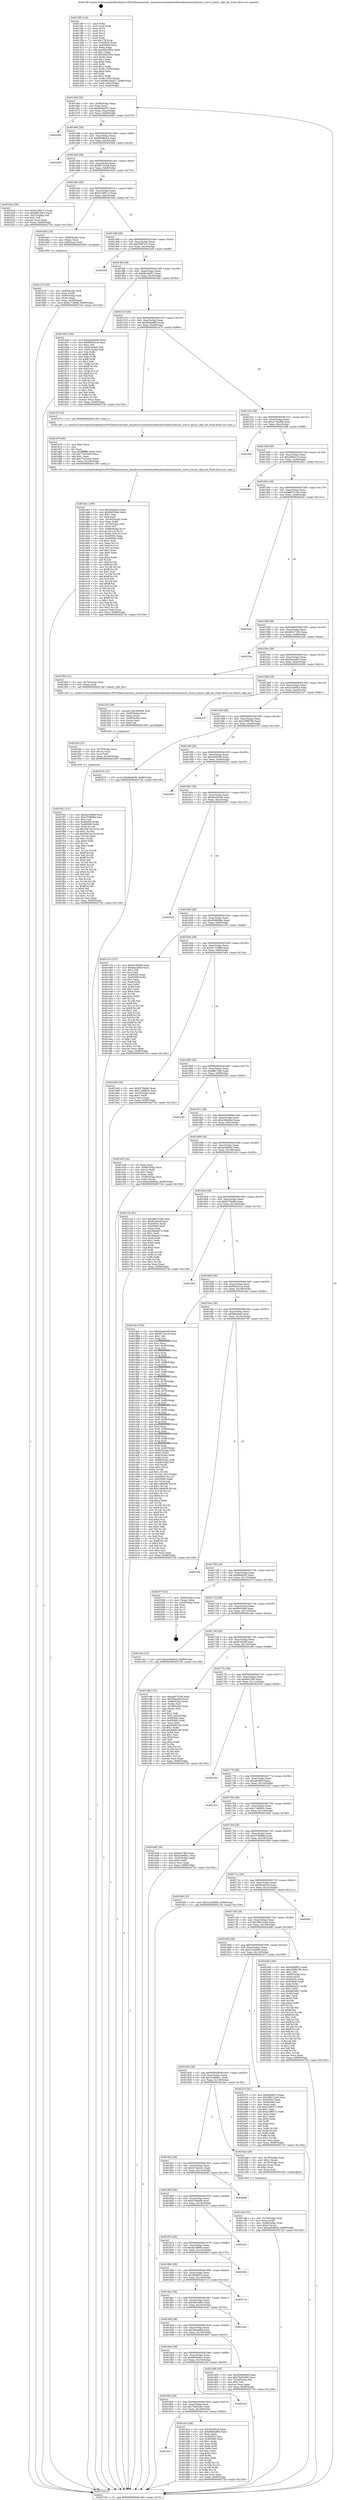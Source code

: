 digraph "0x4013f0" {
  label = "0x4013f0 (/mnt/c/Users/mathe/Desktop/tcc/POCII/binaries/extr_linuxdriversnetethernetbroadcombnx2xbnx2x_sriov.h_bnx2x_vfpf_init_Final-ollvm.out::main(0))"
  labelloc = "t"
  node[shape=record]

  Entry [label="",width=0.3,height=0.3,shape=circle,fillcolor=black,style=filled]
  "0x401464" [label="{
     0x401464 [32]\l
     | [instrs]\l
     &nbsp;&nbsp;0x401464 \<+6\>: mov -0x98(%rbp),%eax\l
     &nbsp;&nbsp;0x40146a \<+2\>: mov %eax,%ecx\l
     &nbsp;&nbsp;0x40146c \<+6\>: sub $0x804be307,%ecx\l
     &nbsp;&nbsp;0x401472 \<+6\>: mov %eax,-0xac(%rbp)\l
     &nbsp;&nbsp;0x401478 \<+6\>: mov %ecx,-0xb0(%rbp)\l
     &nbsp;&nbsp;0x40147e \<+6\>: je 0000000000402466 \<main+0x1076\>\l
  }"]
  "0x402466" [label="{
     0x402466\l
  }", style=dashed]
  "0x401484" [label="{
     0x401484 [28]\l
     | [instrs]\l
     &nbsp;&nbsp;0x401484 \<+5\>: jmp 0000000000401489 \<main+0x99\>\l
     &nbsp;&nbsp;0x401489 \<+6\>: mov -0xac(%rbp),%eax\l
     &nbsp;&nbsp;0x40148f \<+5\>: sub $0x88086cb4,%eax\l
     &nbsp;&nbsp;0x401494 \<+6\>: mov %eax,-0xb4(%rbp)\l
     &nbsp;&nbsp;0x40149a \<+6\>: je 00000000004020b8 \<main+0xcc8\>\l
  }"]
  Exit [label="",width=0.3,height=0.3,shape=circle,fillcolor=black,style=filled,peripheries=2]
  "0x4020b8" [label="{
     0x4020b8\l
  }", style=dashed]
  "0x4014a0" [label="{
     0x4014a0 [28]\l
     | [instrs]\l
     &nbsp;&nbsp;0x4014a0 \<+5\>: jmp 00000000004014a5 \<main+0xb5\>\l
     &nbsp;&nbsp;0x4014a5 \<+6\>: mov -0xac(%rbp),%eax\l
     &nbsp;&nbsp;0x4014ab \<+5\>: sub $0x8f71b3cd,%eax\l
     &nbsp;&nbsp;0x4014b0 \<+6\>: mov %eax,-0xb8(%rbp)\l
     &nbsp;&nbsp;0x4014b6 \<+6\>: je 0000000000401b24 \<main+0x734\>\l
  }"]
  "0x401f42" [label="{
     0x401f42 [151]\l
     | [instrs]\l
     &nbsp;&nbsp;0x401f42 \<+5\>: mov $0x4a1896fd,%eax\l
     &nbsp;&nbsp;0x401f47 \<+5\>: mov $0x1f79686d,%esi\l
     &nbsp;&nbsp;0x401f4c \<+2\>: mov $0x1,%dl\l
     &nbsp;&nbsp;0x401f4e \<+8\>: mov 0x40505c,%r8d\l
     &nbsp;&nbsp;0x401f56 \<+8\>: mov 0x405060,%r9d\l
     &nbsp;&nbsp;0x401f5e \<+3\>: mov %r8d,%r10d\l
     &nbsp;&nbsp;0x401f61 \<+7\>: sub $0x55b7ae79,%r10d\l
     &nbsp;&nbsp;0x401f68 \<+4\>: sub $0x1,%r10d\l
     &nbsp;&nbsp;0x401f6c \<+7\>: add $0x55b7ae79,%r10d\l
     &nbsp;&nbsp;0x401f73 \<+4\>: imul %r10d,%r8d\l
     &nbsp;&nbsp;0x401f77 \<+4\>: and $0x1,%r8d\l
     &nbsp;&nbsp;0x401f7b \<+4\>: cmp $0x0,%r8d\l
     &nbsp;&nbsp;0x401f7f \<+4\>: sete %r11b\l
     &nbsp;&nbsp;0x401f83 \<+4\>: cmp $0xa,%r9d\l
     &nbsp;&nbsp;0x401f87 \<+3\>: setl %bl\l
     &nbsp;&nbsp;0x401f8a \<+3\>: mov %r11b,%r14b\l
     &nbsp;&nbsp;0x401f8d \<+4\>: xor $0xff,%r14b\l
     &nbsp;&nbsp;0x401f91 \<+3\>: mov %bl,%r15b\l
     &nbsp;&nbsp;0x401f94 \<+4\>: xor $0xff,%r15b\l
     &nbsp;&nbsp;0x401f98 \<+3\>: xor $0x0,%dl\l
     &nbsp;&nbsp;0x401f9b \<+3\>: mov %r14b,%r12b\l
     &nbsp;&nbsp;0x401f9e \<+4\>: and $0x0,%r12b\l
     &nbsp;&nbsp;0x401fa2 \<+3\>: and %dl,%r11b\l
     &nbsp;&nbsp;0x401fa5 \<+3\>: mov %r15b,%r13b\l
     &nbsp;&nbsp;0x401fa8 \<+4\>: and $0x0,%r13b\l
     &nbsp;&nbsp;0x401fac \<+2\>: and %dl,%bl\l
     &nbsp;&nbsp;0x401fae \<+3\>: or %r11b,%r12b\l
     &nbsp;&nbsp;0x401fb1 \<+3\>: or %bl,%r13b\l
     &nbsp;&nbsp;0x401fb4 \<+3\>: xor %r13b,%r12b\l
     &nbsp;&nbsp;0x401fb7 \<+3\>: or %r15b,%r14b\l
     &nbsp;&nbsp;0x401fba \<+4\>: xor $0xff,%r14b\l
     &nbsp;&nbsp;0x401fbe \<+3\>: or $0x0,%dl\l
     &nbsp;&nbsp;0x401fc1 \<+3\>: and %dl,%r14b\l
     &nbsp;&nbsp;0x401fc4 \<+3\>: or %r14b,%r12b\l
     &nbsp;&nbsp;0x401fc7 \<+4\>: test $0x1,%r12b\l
     &nbsp;&nbsp;0x401fcb \<+3\>: cmovne %esi,%eax\l
     &nbsp;&nbsp;0x401fce \<+6\>: mov %eax,-0x98(%rbp)\l
     &nbsp;&nbsp;0x401fd4 \<+5\>: jmp 000000000040272b \<main+0x133b\>\l
  }"]
  "0x401b24" [label="{
     0x401b24 [30]\l
     | [instrs]\l
     &nbsp;&nbsp;0x401b24 \<+5\>: mov $0x91289113,%eax\l
     &nbsp;&nbsp;0x401b29 \<+5\>: mov $0x4f814903,%ecx\l
     &nbsp;&nbsp;0x401b2e \<+3\>: mov -0x31(%rbp),%dl\l
     &nbsp;&nbsp;0x401b31 \<+3\>: test $0x1,%dl\l
     &nbsp;&nbsp;0x401b34 \<+3\>: cmovne %ecx,%eax\l
     &nbsp;&nbsp;0x401b37 \<+6\>: mov %eax,-0x98(%rbp)\l
     &nbsp;&nbsp;0x401b3d \<+5\>: jmp 000000000040272b \<main+0x133b\>\l
  }"]
  "0x4014bc" [label="{
     0x4014bc [28]\l
     | [instrs]\l
     &nbsp;&nbsp;0x4014bc \<+5\>: jmp 00000000004014c1 \<main+0xd1\>\l
     &nbsp;&nbsp;0x4014c1 \<+6\>: mov -0xac(%rbp),%eax\l
     &nbsp;&nbsp;0x4014c7 \<+5\>: sub $0x91289113,%eax\l
     &nbsp;&nbsp;0x4014cc \<+6\>: mov %eax,-0xbc(%rbp)\l
     &nbsp;&nbsp;0x4014d2 \<+6\>: je 0000000000401b63 \<main+0x773\>\l
  }"]
  "0x401f2d" [label="{
     0x401f2d [21]\l
     | [instrs]\l
     &nbsp;&nbsp;0x401f2d \<+4\>: mov -0x70(%rbp),%rcx\l
     &nbsp;&nbsp;0x401f31 \<+3\>: mov (%rcx),%rcx\l
     &nbsp;&nbsp;0x401f34 \<+3\>: mov %rcx,%rdi\l
     &nbsp;&nbsp;0x401f37 \<+6\>: mov %eax,-0x164(%rbp)\l
     &nbsp;&nbsp;0x401f3d \<+5\>: call 0000000000401030 \<free@plt\>\l
     | [calls]\l
     &nbsp;&nbsp;0x401030 \{1\} (unknown)\l
  }"]
  "0x401b63" [label="{
     0x401b63 [19]\l
     | [instrs]\l
     &nbsp;&nbsp;0x401b63 \<+7\>: mov -0x88(%rbp),%rax\l
     &nbsp;&nbsp;0x401b6a \<+3\>: mov (%rax),%rax\l
     &nbsp;&nbsp;0x401b6d \<+4\>: mov 0x8(%rax),%rdi\l
     &nbsp;&nbsp;0x401b71 \<+5\>: call 0000000000401060 \<atoi@plt\>\l
     | [calls]\l
     &nbsp;&nbsp;0x401060 \{1\} (unknown)\l
  }"]
  "0x4014d8" [label="{
     0x4014d8 [28]\l
     | [instrs]\l
     &nbsp;&nbsp;0x4014d8 \<+5\>: jmp 00000000004014dd \<main+0xed\>\l
     &nbsp;&nbsp;0x4014dd \<+6\>: mov -0xac(%rbp),%eax\l
     &nbsp;&nbsp;0x4014e3 \<+5\>: sub $0x93fd7e7c,%eax\l
     &nbsp;&nbsp;0x4014e8 \<+6\>: mov %eax,-0xc0(%rbp)\l
     &nbsp;&nbsp;0x4014ee \<+6\>: je 00000000004022e9 \<main+0xef9\>\l
  }"]
  "0x401f10" [label="{
     0x401f10 [29]\l
     | [instrs]\l
     &nbsp;&nbsp;0x401f10 \<+10\>: movabs $0x4030d6,%rdi\l
     &nbsp;&nbsp;0x401f1a \<+4\>: mov -0x60(%rbp),%rcx\l
     &nbsp;&nbsp;0x401f1e \<+2\>: mov %eax,(%rcx)\l
     &nbsp;&nbsp;0x401f20 \<+4\>: mov -0x60(%rbp),%rcx\l
     &nbsp;&nbsp;0x401f24 \<+2\>: mov (%rcx),%esi\l
     &nbsp;&nbsp;0x401f26 \<+2\>: mov $0x0,%al\l
     &nbsp;&nbsp;0x401f28 \<+5\>: call 0000000000401040 \<printf@plt\>\l
     | [calls]\l
     &nbsp;&nbsp;0x401040 \{1\} (unknown)\l
  }"]
  "0x4022e9" [label="{
     0x4022e9\l
  }", style=dashed]
  "0x4014f4" [label="{
     0x4014f4 [28]\l
     | [instrs]\l
     &nbsp;&nbsp;0x4014f4 \<+5\>: jmp 00000000004014f9 \<main+0x109\>\l
     &nbsp;&nbsp;0x4014f9 \<+6\>: mov -0xac(%rbp),%eax\l
     &nbsp;&nbsp;0x4014ff \<+5\>: sub $0x9bcd4d51,%eax\l
     &nbsp;&nbsp;0x401504 \<+6\>: mov %eax,-0xc4(%rbp)\l
     &nbsp;&nbsp;0x40150a \<+6\>: je 0000000000401942 \<main+0x552\>\l
  }"]
  "0x401da1" [label="{
     0x401da1 [169]\l
     | [instrs]\l
     &nbsp;&nbsp;0x401da1 \<+5\>: mov $0x2bcbf2cd,%ecx\l
     &nbsp;&nbsp;0x401da6 \<+5\>: mov $0x6b554ba,%edx\l
     &nbsp;&nbsp;0x401dab \<+3\>: mov $0x1,%sil\l
     &nbsp;&nbsp;0x401dae \<+2\>: xor %edi,%edi\l
     &nbsp;&nbsp;0x401db0 \<+7\>: mov -0x160(%rbp),%r8d\l
     &nbsp;&nbsp;0x401db7 \<+4\>: imul %eax,%r8d\l
     &nbsp;&nbsp;0x401dbb \<+4\>: mov -0x70(%rbp),%r9\l
     &nbsp;&nbsp;0x401dbf \<+3\>: mov (%r9),%r9\l
     &nbsp;&nbsp;0x401dc2 \<+4\>: mov -0x68(%rbp),%r10\l
     &nbsp;&nbsp;0x401dc6 \<+3\>: movslq (%r10),%r10\l
     &nbsp;&nbsp;0x401dc9 \<+4\>: mov %r8d,(%r9,%r10,4)\l
     &nbsp;&nbsp;0x401dcd \<+7\>: mov 0x40505c,%eax\l
     &nbsp;&nbsp;0x401dd4 \<+8\>: mov 0x405060,%r8d\l
     &nbsp;&nbsp;0x401ddc \<+3\>: sub $0x1,%edi\l
     &nbsp;&nbsp;0x401ddf \<+3\>: mov %eax,%r11d\l
     &nbsp;&nbsp;0x401de2 \<+3\>: add %edi,%r11d\l
     &nbsp;&nbsp;0x401de5 \<+4\>: imul %r11d,%eax\l
     &nbsp;&nbsp;0x401de9 \<+3\>: and $0x1,%eax\l
     &nbsp;&nbsp;0x401dec \<+3\>: cmp $0x0,%eax\l
     &nbsp;&nbsp;0x401def \<+3\>: sete %bl\l
     &nbsp;&nbsp;0x401df2 \<+4\>: cmp $0xa,%r8d\l
     &nbsp;&nbsp;0x401df6 \<+4\>: setl %r14b\l
     &nbsp;&nbsp;0x401dfa \<+3\>: mov %bl,%r15b\l
     &nbsp;&nbsp;0x401dfd \<+4\>: xor $0xff,%r15b\l
     &nbsp;&nbsp;0x401e01 \<+3\>: mov %r14b,%r12b\l
     &nbsp;&nbsp;0x401e04 \<+4\>: xor $0xff,%r12b\l
     &nbsp;&nbsp;0x401e08 \<+4\>: xor $0x1,%sil\l
     &nbsp;&nbsp;0x401e0c \<+3\>: mov %r15b,%r13b\l
     &nbsp;&nbsp;0x401e0f \<+4\>: and $0xff,%r13b\l
     &nbsp;&nbsp;0x401e13 \<+3\>: and %sil,%bl\l
     &nbsp;&nbsp;0x401e16 \<+3\>: mov %r12b,%al\l
     &nbsp;&nbsp;0x401e19 \<+2\>: and $0xff,%al\l
     &nbsp;&nbsp;0x401e1b \<+3\>: and %sil,%r14b\l
     &nbsp;&nbsp;0x401e1e \<+3\>: or %bl,%r13b\l
     &nbsp;&nbsp;0x401e21 \<+3\>: or %r14b,%al\l
     &nbsp;&nbsp;0x401e24 \<+3\>: xor %al,%r13b\l
     &nbsp;&nbsp;0x401e27 \<+3\>: or %r12b,%r15b\l
     &nbsp;&nbsp;0x401e2a \<+4\>: xor $0xff,%r15b\l
     &nbsp;&nbsp;0x401e2e \<+4\>: or $0x1,%sil\l
     &nbsp;&nbsp;0x401e32 \<+3\>: and %sil,%r15b\l
     &nbsp;&nbsp;0x401e35 \<+3\>: or %r15b,%r13b\l
     &nbsp;&nbsp;0x401e38 \<+4\>: test $0x1,%r13b\l
     &nbsp;&nbsp;0x401e3c \<+3\>: cmovne %edx,%ecx\l
     &nbsp;&nbsp;0x401e3f \<+6\>: mov %ecx,-0x98(%rbp)\l
     &nbsp;&nbsp;0x401e45 \<+5\>: jmp 000000000040272b \<main+0x133b\>\l
  }"]
  "0x401942" [label="{
     0x401942 [106]\l
     | [instrs]\l
     &nbsp;&nbsp;0x401942 \<+5\>: mov $0xd2ee0e49,%eax\l
     &nbsp;&nbsp;0x401947 \<+5\>: mov $0xf94041c4,%ecx\l
     &nbsp;&nbsp;0x40194c \<+2\>: mov $0x1,%dl\l
     &nbsp;&nbsp;0x40194e \<+7\>: mov -0x92(%rbp),%sil\l
     &nbsp;&nbsp;0x401955 \<+7\>: mov -0x91(%rbp),%dil\l
     &nbsp;&nbsp;0x40195c \<+3\>: mov %sil,%r8b\l
     &nbsp;&nbsp;0x40195f \<+4\>: xor $0xff,%r8b\l
     &nbsp;&nbsp;0x401963 \<+3\>: mov %dil,%r9b\l
     &nbsp;&nbsp;0x401966 \<+4\>: xor $0xff,%r9b\l
     &nbsp;&nbsp;0x40196a \<+3\>: xor $0x1,%dl\l
     &nbsp;&nbsp;0x40196d \<+3\>: mov %r8b,%r10b\l
     &nbsp;&nbsp;0x401970 \<+4\>: and $0xff,%r10b\l
     &nbsp;&nbsp;0x401974 \<+3\>: and %dl,%sil\l
     &nbsp;&nbsp;0x401977 \<+3\>: mov %r9b,%r11b\l
     &nbsp;&nbsp;0x40197a \<+4\>: and $0xff,%r11b\l
     &nbsp;&nbsp;0x40197e \<+3\>: and %dl,%dil\l
     &nbsp;&nbsp;0x401981 \<+3\>: or %sil,%r10b\l
     &nbsp;&nbsp;0x401984 \<+3\>: or %dil,%r11b\l
     &nbsp;&nbsp;0x401987 \<+3\>: xor %r11b,%r10b\l
     &nbsp;&nbsp;0x40198a \<+3\>: or %r9b,%r8b\l
     &nbsp;&nbsp;0x40198d \<+4\>: xor $0xff,%r8b\l
     &nbsp;&nbsp;0x401991 \<+3\>: or $0x1,%dl\l
     &nbsp;&nbsp;0x401994 \<+3\>: and %dl,%r8b\l
     &nbsp;&nbsp;0x401997 \<+3\>: or %r8b,%r10b\l
     &nbsp;&nbsp;0x40199a \<+4\>: test $0x1,%r10b\l
     &nbsp;&nbsp;0x40199e \<+3\>: cmovne %ecx,%eax\l
     &nbsp;&nbsp;0x4019a1 \<+6\>: mov %eax,-0x98(%rbp)\l
     &nbsp;&nbsp;0x4019a7 \<+5\>: jmp 000000000040272b \<main+0x133b\>\l
  }"]
  "0x401510" [label="{
     0x401510 [28]\l
     | [instrs]\l
     &nbsp;&nbsp;0x401510 \<+5\>: jmp 0000000000401515 \<main+0x125\>\l
     &nbsp;&nbsp;0x401515 \<+6\>: mov -0xac(%rbp),%eax\l
     &nbsp;&nbsp;0x40151b \<+5\>: sub $0x9d4be863,%eax\l
     &nbsp;&nbsp;0x401520 \<+6\>: mov %eax,-0xc8(%rbp)\l
     &nbsp;&nbsp;0x401526 \<+6\>: je 0000000000401d74 \<main+0x984\>\l
  }"]
  "0x40272b" [label="{
     0x40272b [5]\l
     | [instrs]\l
     &nbsp;&nbsp;0x40272b \<+5\>: jmp 0000000000401464 \<main+0x74\>\l
  }"]
  "0x4013f0" [label="{
     0x4013f0 [116]\l
     | [instrs]\l
     &nbsp;&nbsp;0x4013f0 \<+1\>: push %rbp\l
     &nbsp;&nbsp;0x4013f1 \<+3\>: mov %rsp,%rbp\l
     &nbsp;&nbsp;0x4013f4 \<+2\>: push %r15\l
     &nbsp;&nbsp;0x4013f6 \<+2\>: push %r14\l
     &nbsp;&nbsp;0x4013f8 \<+2\>: push %r13\l
     &nbsp;&nbsp;0x4013fa \<+2\>: push %r12\l
     &nbsp;&nbsp;0x4013fc \<+1\>: push %rbx\l
     &nbsp;&nbsp;0x4013fd \<+7\>: sub $0x178,%rsp\l
     &nbsp;&nbsp;0x401404 \<+7\>: mov 0x40505c,%eax\l
     &nbsp;&nbsp;0x40140b \<+7\>: mov 0x405060,%ecx\l
     &nbsp;&nbsp;0x401412 \<+2\>: mov %eax,%edx\l
     &nbsp;&nbsp;0x401414 \<+6\>: add $0x44b25f5a,%edx\l
     &nbsp;&nbsp;0x40141a \<+3\>: sub $0x1,%edx\l
     &nbsp;&nbsp;0x40141d \<+6\>: sub $0x44b25f5a,%edx\l
     &nbsp;&nbsp;0x401423 \<+3\>: imul %edx,%eax\l
     &nbsp;&nbsp;0x401426 \<+3\>: and $0x1,%eax\l
     &nbsp;&nbsp;0x401429 \<+3\>: cmp $0x0,%eax\l
     &nbsp;&nbsp;0x40142c \<+4\>: sete %r8b\l
     &nbsp;&nbsp;0x401430 \<+4\>: and $0x1,%r8b\l
     &nbsp;&nbsp;0x401434 \<+7\>: mov %r8b,-0x92(%rbp)\l
     &nbsp;&nbsp;0x40143b \<+3\>: cmp $0xa,%ecx\l
     &nbsp;&nbsp;0x40143e \<+4\>: setl %r8b\l
     &nbsp;&nbsp;0x401442 \<+4\>: and $0x1,%r8b\l
     &nbsp;&nbsp;0x401446 \<+7\>: mov %r8b,-0x91(%rbp)\l
     &nbsp;&nbsp;0x40144d \<+10\>: movl $0x9bcd4d51,-0x98(%rbp)\l
     &nbsp;&nbsp;0x401457 \<+6\>: mov %edi,-0x9c(%rbp)\l
     &nbsp;&nbsp;0x40145d \<+7\>: mov %rsi,-0xa8(%rbp)\l
  }"]
  "0x401d79" [label="{
     0x401d79 [40]\l
     | [instrs]\l
     &nbsp;&nbsp;0x401d79 \<+5\>: mov $0x2,%ecx\l
     &nbsp;&nbsp;0x401d7e \<+1\>: cltd\l
     &nbsp;&nbsp;0x401d7f \<+2\>: idiv %ecx\l
     &nbsp;&nbsp;0x401d81 \<+6\>: imul $0xfffffffe,%edx,%ecx\l
     &nbsp;&nbsp;0x401d87 \<+6\>: sub $0x77a32930,%ecx\l
     &nbsp;&nbsp;0x401d8d \<+3\>: add $0x1,%ecx\l
     &nbsp;&nbsp;0x401d90 \<+6\>: add $0x77a32930,%ecx\l
     &nbsp;&nbsp;0x401d96 \<+6\>: mov %ecx,-0x160(%rbp)\l
     &nbsp;&nbsp;0x401d9c \<+5\>: call 0000000000401160 \<next_i\>\l
     | [calls]\l
     &nbsp;&nbsp;0x401160 \{1\} (/mnt/c/Users/mathe/Desktop/tcc/POCII/binaries/extr_linuxdriversnetethernetbroadcombnx2xbnx2x_sriov.h_bnx2x_vfpf_init_Final-ollvm.out::next_i)\l
  }"]
  "0x401d74" [label="{
     0x401d74 [5]\l
     | [instrs]\l
     &nbsp;&nbsp;0x401d74 \<+5\>: call 0000000000401160 \<next_i\>\l
     | [calls]\l
     &nbsp;&nbsp;0x401160 \{1\} (/mnt/c/Users/mathe/Desktop/tcc/POCII/binaries/extr_linuxdriversnetethernetbroadcombnx2xbnx2x_sriov.h_bnx2x_vfpf_init_Final-ollvm.out::next_i)\l
  }"]
  "0x40152c" [label="{
     0x40152c [28]\l
     | [instrs]\l
     &nbsp;&nbsp;0x40152c \<+5\>: jmp 0000000000401531 \<main+0x141\>\l
     &nbsp;&nbsp;0x401531 \<+6\>: mov -0xac(%rbp),%eax\l
     &nbsp;&nbsp;0x401537 \<+5\>: sub $0xa176a398,%eax\l
     &nbsp;&nbsp;0x40153c \<+6\>: mov %eax,-0xcc(%rbp)\l
     &nbsp;&nbsp;0x401542 \<+6\>: je 0000000000401fe8 \<main+0xbf8\>\l
  }"]
  "0x40191c" [label="{
     0x40191c\l
  }", style=dashed]
  "0x401fe8" [label="{
     0x401fe8\l
  }", style=dashed]
  "0x401548" [label="{
     0x401548 [28]\l
     | [instrs]\l
     &nbsp;&nbsp;0x401548 \<+5\>: jmp 000000000040154d \<main+0x15d\>\l
     &nbsp;&nbsp;0x40154d \<+6\>: mov -0xac(%rbp),%eax\l
     &nbsp;&nbsp;0x401553 \<+5\>: sub $0xa69d3c7e,%eax\l
     &nbsp;&nbsp;0x401558 \<+6\>: mov %eax,-0xd0(%rbp)\l
     &nbsp;&nbsp;0x40155e \<+6\>: je 00000000004026b1 \<main+0x12c1\>\l
  }"]
  "0x401d1e" [label="{
     0x401d1e [86]\l
     | [instrs]\l
     &nbsp;&nbsp;0x401d1e \<+5\>: mov $0x2bcbf2cd,%eax\l
     &nbsp;&nbsp;0x401d23 \<+5\>: mov $0x9d4be863,%ecx\l
     &nbsp;&nbsp;0x401d28 \<+2\>: xor %edx,%edx\l
     &nbsp;&nbsp;0x401d2a \<+7\>: mov 0x40505c,%esi\l
     &nbsp;&nbsp;0x401d31 \<+7\>: mov 0x405060,%edi\l
     &nbsp;&nbsp;0x401d38 \<+3\>: sub $0x1,%edx\l
     &nbsp;&nbsp;0x401d3b \<+3\>: mov %esi,%r8d\l
     &nbsp;&nbsp;0x401d3e \<+3\>: add %edx,%r8d\l
     &nbsp;&nbsp;0x401d41 \<+4\>: imul %r8d,%esi\l
     &nbsp;&nbsp;0x401d45 \<+3\>: and $0x1,%esi\l
     &nbsp;&nbsp;0x401d48 \<+3\>: cmp $0x0,%esi\l
     &nbsp;&nbsp;0x401d4b \<+4\>: sete %r9b\l
     &nbsp;&nbsp;0x401d4f \<+3\>: cmp $0xa,%edi\l
     &nbsp;&nbsp;0x401d52 \<+4\>: setl %r10b\l
     &nbsp;&nbsp;0x401d56 \<+3\>: mov %r9b,%r11b\l
     &nbsp;&nbsp;0x401d59 \<+3\>: and %r10b,%r11b\l
     &nbsp;&nbsp;0x401d5c \<+3\>: xor %r10b,%r9b\l
     &nbsp;&nbsp;0x401d5f \<+3\>: or %r9b,%r11b\l
     &nbsp;&nbsp;0x401d62 \<+4\>: test $0x1,%r11b\l
     &nbsp;&nbsp;0x401d66 \<+3\>: cmovne %ecx,%eax\l
     &nbsp;&nbsp;0x401d69 \<+6\>: mov %eax,-0x98(%rbp)\l
     &nbsp;&nbsp;0x401d6f \<+5\>: jmp 000000000040272b \<main+0x133b\>\l
  }"]
  "0x4026b1" [label="{
     0x4026b1\l
  }", style=dashed]
  "0x401564" [label="{
     0x401564 [28]\l
     | [instrs]\l
     &nbsp;&nbsp;0x401564 \<+5\>: jmp 0000000000401569 \<main+0x179\>\l
     &nbsp;&nbsp;0x401569 \<+6\>: mov -0xac(%rbp),%eax\l
     &nbsp;&nbsp;0x40156f \<+5\>: sub $0xad875106,%eax\l
     &nbsp;&nbsp;0x401574 \<+6\>: mov %eax,-0xd4(%rbp)\l
     &nbsp;&nbsp;0x40157a \<+6\>: je 00000000004025dc \<main+0x11ec\>\l
  }"]
  "0x401900" [label="{
     0x401900 [28]\l
     | [instrs]\l
     &nbsp;&nbsp;0x401900 \<+5\>: jmp 0000000000401905 \<main+0x515\>\l
     &nbsp;&nbsp;0x401905 \<+6\>: mov -0xac(%rbp),%eax\l
     &nbsp;&nbsp;0x40190b \<+5\>: sub $0x70e82282,%eax\l
     &nbsp;&nbsp;0x401910 \<+6\>: mov %eax,-0x158(%rbp)\l
     &nbsp;&nbsp;0x401916 \<+6\>: je 0000000000401d1e \<main+0x92e\>\l
  }"]
  "0x4025dc" [label="{
     0x4025dc\l
  }", style=dashed]
  "0x401580" [label="{
     0x401580 [28]\l
     | [instrs]\l
     &nbsp;&nbsp;0x401580 \<+5\>: jmp 0000000000401585 \<main+0x195\>\l
     &nbsp;&nbsp;0x401585 \<+6\>: mov -0xac(%rbp),%eax\l
     &nbsp;&nbsp;0x40158b \<+5\>: sub $0xb8017182,%eax\l
     &nbsp;&nbsp;0x401590 \<+6\>: mov %eax,-0xd8(%rbp)\l
     &nbsp;&nbsp;0x401596 \<+6\>: je 00000000004022da \<main+0xeea\>\l
  }"]
  "0x40222d" [label="{
     0x40222d\l
  }", style=dashed]
  "0x4022da" [label="{
     0x4022da\l
  }", style=dashed]
  "0x40159c" [label="{
     0x40159c [28]\l
     | [instrs]\l
     &nbsp;&nbsp;0x40159c \<+5\>: jmp 00000000004015a1 \<main+0x1b1\>\l
     &nbsp;&nbsp;0x4015a1 \<+6\>: mov -0xac(%rbp),%eax\l
     &nbsp;&nbsp;0x4015a7 \<+5\>: sub $0xbba2dfc4,%eax\l
     &nbsp;&nbsp;0x4015ac \<+6\>: mov %eax,-0xdc(%rbp)\l
     &nbsp;&nbsp;0x4015b2 \<+6\>: je 0000000000401f04 \<main+0xb14\>\l
  }"]
  "0x4018e4" [label="{
     0x4018e4 [28]\l
     | [instrs]\l
     &nbsp;&nbsp;0x4018e4 \<+5\>: jmp 00000000004018e9 \<main+0x4f9\>\l
     &nbsp;&nbsp;0x4018e9 \<+6\>: mov -0xac(%rbp),%eax\l
     &nbsp;&nbsp;0x4018ef \<+5\>: sub $0x6658a8c3,%eax\l
     &nbsp;&nbsp;0x4018f4 \<+6\>: mov %eax,-0x154(%rbp)\l
     &nbsp;&nbsp;0x4018fa \<+6\>: je 000000000040222d \<main+0xe3d\>\l
  }"]
  "0x401f04" [label="{
     0x401f04 [12]\l
     | [instrs]\l
     &nbsp;&nbsp;0x401f04 \<+4\>: mov -0x70(%rbp),%rax\l
     &nbsp;&nbsp;0x401f08 \<+3\>: mov (%rax),%rdi\l
     &nbsp;&nbsp;0x401f0b \<+5\>: call 0000000000401240 \<bnx2x_vfpf_init\>\l
     | [calls]\l
     &nbsp;&nbsp;0x401240 \{1\} (/mnt/c/Users/mathe/Desktop/tcc/POCII/binaries/extr_linuxdriversnetethernetbroadcombnx2xbnx2x_sriov.h_bnx2x_vfpf_init_Final-ollvm.out::bnx2x_vfpf_init)\l
  }"]
  "0x4015b8" [label="{
     0x4015b8 [28]\l
     | [instrs]\l
     &nbsp;&nbsp;0x4015b8 \<+5\>: jmp 00000000004015bd \<main+0x1cd\>\l
     &nbsp;&nbsp;0x4015bd \<+6\>: mov -0xac(%rbp),%eax\l
     &nbsp;&nbsp;0x4015c3 \<+5\>: sub $0xc24369c3,%eax\l
     &nbsp;&nbsp;0x4015c8 \<+6\>: mov %eax,-0xe0(%rbp)\l
     &nbsp;&nbsp;0x4015ce \<+6\>: je 00000000004021d7 \<main+0xde7\>\l
  }"]
  "0x401d00" [label="{
     0x401d00 [30]\l
     | [instrs]\l
     &nbsp;&nbsp;0x401d00 \<+5\>: mov $0xd5d800bd,%eax\l
     &nbsp;&nbsp;0x401d05 \<+5\>: mov $0x70e82282,%ecx\l
     &nbsp;&nbsp;0x401d0a \<+3\>: mov -0x2a(%rbp),%dl\l
     &nbsp;&nbsp;0x401d0d \<+3\>: test $0x1,%dl\l
     &nbsp;&nbsp;0x401d10 \<+3\>: cmovne %ecx,%eax\l
     &nbsp;&nbsp;0x401d13 \<+6\>: mov %eax,-0x98(%rbp)\l
     &nbsp;&nbsp;0x401d19 \<+5\>: jmp 000000000040272b \<main+0x133b\>\l
  }"]
  "0x4021d7" [label="{
     0x4021d7\l
  }", style=dashed]
  "0x4015d4" [label="{
     0x4015d4 [28]\l
     | [instrs]\l
     &nbsp;&nbsp;0x4015d4 \<+5\>: jmp 00000000004015d9 \<main+0x1e9\>\l
     &nbsp;&nbsp;0x4015d9 \<+6\>: mov -0xac(%rbp),%eax\l
     &nbsp;&nbsp;0x4015df \<+5\>: sub $0xc599b790,%eax\l
     &nbsp;&nbsp;0x4015e4 \<+6\>: mov %eax,-0xe4(%rbp)\l
     &nbsp;&nbsp;0x4015ea \<+6\>: je 0000000000402570 \<main+0x1180\>\l
  }"]
  "0x4018c8" [label="{
     0x4018c8 [28]\l
     | [instrs]\l
     &nbsp;&nbsp;0x4018c8 \<+5\>: jmp 00000000004018cd \<main+0x4dd\>\l
     &nbsp;&nbsp;0x4018cd \<+6\>: mov -0xac(%rbp),%eax\l
     &nbsp;&nbsp;0x4018d3 \<+5\>: sub $0x59eae84f,%eax\l
     &nbsp;&nbsp;0x4018d8 \<+6\>: mov %eax,-0x150(%rbp)\l
     &nbsp;&nbsp;0x4018de \<+6\>: je 0000000000401d00 \<main+0x910\>\l
  }"]
  "0x402570" [label="{
     0x402570 [15]\l
     | [instrs]\l
     &nbsp;&nbsp;0x402570 \<+10\>: movl $0x68e6c95,-0x98(%rbp)\l
     &nbsp;&nbsp;0x40257a \<+5\>: jmp 000000000040272b \<main+0x133b\>\l
  }"]
  "0x4015f0" [label="{
     0x4015f0 [28]\l
     | [instrs]\l
     &nbsp;&nbsp;0x4015f0 \<+5\>: jmp 00000000004015f5 \<main+0x205\>\l
     &nbsp;&nbsp;0x4015f5 \<+6\>: mov -0xac(%rbp),%eax\l
     &nbsp;&nbsp;0x4015fb \<+5\>: sub $0xcc95f280,%eax\l
     &nbsp;&nbsp;0x401600 \<+6\>: mov %eax,-0xe8(%rbp)\l
     &nbsp;&nbsp;0x401606 \<+6\>: je 0000000000402025 \<main+0xc35\>\l
  }"]
  "0x401b42" [label="{
     0x401b42\l
  }", style=dashed]
  "0x402025" [label="{
     0x402025\l
  }", style=dashed]
  "0x40160c" [label="{
     0x40160c [28]\l
     | [instrs]\l
     &nbsp;&nbsp;0x40160c \<+5\>: jmp 0000000000401611 \<main+0x221\>\l
     &nbsp;&nbsp;0x401611 \<+6\>: mov -0xac(%rbp),%eax\l
     &nbsp;&nbsp;0x401617 \<+5\>: sub $0xd2ee0e49,%eax\l
     &nbsp;&nbsp;0x40161c \<+6\>: mov %eax,-0xec(%rbp)\l
     &nbsp;&nbsp;0x401622 \<+6\>: je 0000000000402597 \<main+0x11a7\>\l
  }"]
  "0x4018ac" [label="{
     0x4018ac [28]\l
     | [instrs]\l
     &nbsp;&nbsp;0x4018ac \<+5\>: jmp 00000000004018b1 \<main+0x4c1\>\l
     &nbsp;&nbsp;0x4018b1 \<+6\>: mov -0xac(%rbp),%eax\l
     &nbsp;&nbsp;0x4018b7 \<+5\>: sub $0x4f814903,%eax\l
     &nbsp;&nbsp;0x4018bc \<+6\>: mov %eax,-0x14c(%rbp)\l
     &nbsp;&nbsp;0x4018c2 \<+6\>: je 0000000000401b42 \<main+0x752\>\l
  }"]
  "0x402597" [label="{
     0x402597\l
  }", style=dashed]
  "0x401628" [label="{
     0x401628 [28]\l
     | [instrs]\l
     &nbsp;&nbsp;0x401628 \<+5\>: jmp 000000000040162d \<main+0x23d\>\l
     &nbsp;&nbsp;0x40162d \<+6\>: mov -0xac(%rbp),%eax\l
     &nbsp;&nbsp;0x401633 \<+5\>: sub $0xd5d800bd,%eax\l
     &nbsp;&nbsp;0x401638 \<+6\>: mov %eax,-0xf0(%rbp)\l
     &nbsp;&nbsp;0x40163e \<+6\>: je 0000000000401e7b \<main+0xa8b\>\l
  }"]
  "0x402714" [label="{
     0x402714\l
  }", style=dashed]
  "0x401e7b" [label="{
     0x401e7b [137]\l
     | [instrs]\l
     &nbsp;&nbsp;0x401e7b \<+5\>: mov $0x4a1896fd,%eax\l
     &nbsp;&nbsp;0x401e80 \<+5\>: mov $0xbba2dfc4,%ecx\l
     &nbsp;&nbsp;0x401e85 \<+2\>: mov $0x1,%dl\l
     &nbsp;&nbsp;0x401e87 \<+2\>: xor %esi,%esi\l
     &nbsp;&nbsp;0x401e89 \<+7\>: mov 0x40505c,%edi\l
     &nbsp;&nbsp;0x401e90 \<+8\>: mov 0x405060,%r8d\l
     &nbsp;&nbsp;0x401e98 \<+3\>: sub $0x1,%esi\l
     &nbsp;&nbsp;0x401e9b \<+3\>: mov %edi,%r9d\l
     &nbsp;&nbsp;0x401e9e \<+3\>: add %esi,%r9d\l
     &nbsp;&nbsp;0x401ea1 \<+4\>: imul %r9d,%edi\l
     &nbsp;&nbsp;0x401ea5 \<+3\>: and $0x1,%edi\l
     &nbsp;&nbsp;0x401ea8 \<+3\>: cmp $0x0,%edi\l
     &nbsp;&nbsp;0x401eab \<+4\>: sete %r10b\l
     &nbsp;&nbsp;0x401eaf \<+4\>: cmp $0xa,%r8d\l
     &nbsp;&nbsp;0x401eb3 \<+4\>: setl %r11b\l
     &nbsp;&nbsp;0x401eb7 \<+3\>: mov %r10b,%bl\l
     &nbsp;&nbsp;0x401eba \<+3\>: xor $0xff,%bl\l
     &nbsp;&nbsp;0x401ebd \<+3\>: mov %r11b,%r14b\l
     &nbsp;&nbsp;0x401ec0 \<+4\>: xor $0xff,%r14b\l
     &nbsp;&nbsp;0x401ec4 \<+3\>: xor $0x1,%dl\l
     &nbsp;&nbsp;0x401ec7 \<+3\>: mov %bl,%r15b\l
     &nbsp;&nbsp;0x401eca \<+4\>: and $0xff,%r15b\l
     &nbsp;&nbsp;0x401ece \<+3\>: and %dl,%r10b\l
     &nbsp;&nbsp;0x401ed1 \<+3\>: mov %r14b,%r12b\l
     &nbsp;&nbsp;0x401ed4 \<+4\>: and $0xff,%r12b\l
     &nbsp;&nbsp;0x401ed8 \<+3\>: and %dl,%r11b\l
     &nbsp;&nbsp;0x401edb \<+3\>: or %r10b,%r15b\l
     &nbsp;&nbsp;0x401ede \<+3\>: or %r11b,%r12b\l
     &nbsp;&nbsp;0x401ee1 \<+3\>: xor %r12b,%r15b\l
     &nbsp;&nbsp;0x401ee4 \<+3\>: or %r14b,%bl\l
     &nbsp;&nbsp;0x401ee7 \<+3\>: xor $0xff,%bl\l
     &nbsp;&nbsp;0x401eea \<+3\>: or $0x1,%dl\l
     &nbsp;&nbsp;0x401eed \<+2\>: and %dl,%bl\l
     &nbsp;&nbsp;0x401eef \<+3\>: or %bl,%r15b\l
     &nbsp;&nbsp;0x401ef2 \<+4\>: test $0x1,%r15b\l
     &nbsp;&nbsp;0x401ef6 \<+3\>: cmovne %ecx,%eax\l
     &nbsp;&nbsp;0x401ef9 \<+6\>: mov %eax,-0x98(%rbp)\l
     &nbsp;&nbsp;0x401eff \<+5\>: jmp 000000000040272b \<main+0x133b\>\l
  }"]
  "0x401644" [label="{
     0x401644 [28]\l
     | [instrs]\l
     &nbsp;&nbsp;0x401644 \<+5\>: jmp 0000000000401649 \<main+0x259\>\l
     &nbsp;&nbsp;0x401649 \<+6\>: mov -0xac(%rbp),%eax\l
     &nbsp;&nbsp;0x40164f \<+5\>: sub $0xdc714898,%eax\l
     &nbsp;&nbsp;0x401654 \<+6\>: mov %eax,-0xf4(%rbp)\l
     &nbsp;&nbsp;0x40165a \<+6\>: je 0000000000401b94 \<main+0x7a4\>\l
  }"]
  "0x401890" [label="{
     0x401890 [28]\l
     | [instrs]\l
     &nbsp;&nbsp;0x401890 \<+5\>: jmp 0000000000401895 \<main+0x4a5\>\l
     &nbsp;&nbsp;0x401895 \<+6\>: mov -0xac(%rbp),%eax\l
     &nbsp;&nbsp;0x40189b \<+5\>: sub $0x4bfd9f7e,%eax\l
     &nbsp;&nbsp;0x4018a0 \<+6\>: mov %eax,-0x148(%rbp)\l
     &nbsp;&nbsp;0x4018a6 \<+6\>: je 0000000000402714 \<main+0x1324\>\l
  }"]
  "0x401b94" [label="{
     0x401b94 [30]\l
     | [instrs]\l
     &nbsp;&nbsp;0x401b94 \<+5\>: mov $0xf27f4d6b,%eax\l
     &nbsp;&nbsp;0x401b99 \<+5\>: mov $0x17a89b3c,%ecx\l
     &nbsp;&nbsp;0x401b9e \<+3\>: mov -0x30(%rbp),%edx\l
     &nbsp;&nbsp;0x401ba1 \<+3\>: cmp $0x1,%edx\l
     &nbsp;&nbsp;0x401ba4 \<+3\>: cmovl %ecx,%eax\l
     &nbsp;&nbsp;0x401ba7 \<+6\>: mov %eax,-0x98(%rbp)\l
     &nbsp;&nbsp;0x401bad \<+5\>: jmp 000000000040272b \<main+0x133b\>\l
  }"]
  "0x401660" [label="{
     0x401660 [28]\l
     | [instrs]\l
     &nbsp;&nbsp;0x401660 \<+5\>: jmp 0000000000401665 \<main+0x275\>\l
     &nbsp;&nbsp;0x401665 \<+6\>: mov -0xac(%rbp),%eax\l
     &nbsp;&nbsp;0x40166b \<+5\>: sub $0xdf8c7ba9,%eax\l
     &nbsp;&nbsp;0x401670 \<+6\>: mov %eax,-0xf8(%rbp)\l
     &nbsp;&nbsp;0x401676 \<+6\>: je 0000000000402345 \<main+0xf55\>\l
  }"]
  "0x402664" [label="{
     0x402664\l
  }", style=dashed]
  "0x402345" [label="{
     0x402345\l
  }", style=dashed]
  "0x40167c" [label="{
     0x40167c [28]\l
     | [instrs]\l
     &nbsp;&nbsp;0x40167c \<+5\>: jmp 0000000000401681 \<main+0x291\>\l
     &nbsp;&nbsp;0x401681 \<+6\>: mov -0xac(%rbp),%eax\l
     &nbsp;&nbsp;0x401687 \<+5\>: sub $0xe364e8cd,%eax\l
     &nbsp;&nbsp;0x40168c \<+6\>: mov %eax,-0xfc(%rbp)\l
     &nbsp;&nbsp;0x401692 \<+6\>: je 0000000000401e59 \<main+0xa69\>\l
  }"]
  "0x401874" [label="{
     0x401874 [28]\l
     | [instrs]\l
     &nbsp;&nbsp;0x401874 \<+5\>: jmp 0000000000401879 \<main+0x489\>\l
     &nbsp;&nbsp;0x401879 \<+6\>: mov -0xac(%rbp),%eax\l
     &nbsp;&nbsp;0x40187f \<+5\>: sub $0x4a1896fd,%eax\l
     &nbsp;&nbsp;0x401884 \<+6\>: mov %eax,-0x144(%rbp)\l
     &nbsp;&nbsp;0x40188a \<+6\>: je 0000000000402664 \<main+0x1274\>\l
  }"]
  "0x401e59" [label="{
     0x401e59 [34]\l
     | [instrs]\l
     &nbsp;&nbsp;0x401e59 \<+2\>: xor %eax,%eax\l
     &nbsp;&nbsp;0x401e5b \<+4\>: mov -0x68(%rbp),%rcx\l
     &nbsp;&nbsp;0x401e5f \<+2\>: mov (%rcx),%edx\l
     &nbsp;&nbsp;0x401e61 \<+3\>: sub $0x1,%eax\l
     &nbsp;&nbsp;0x401e64 \<+2\>: sub %eax,%edx\l
     &nbsp;&nbsp;0x401e66 \<+4\>: mov -0x68(%rbp),%rcx\l
     &nbsp;&nbsp;0x401e6a \<+2\>: mov %edx,(%rcx)\l
     &nbsp;&nbsp;0x401e6c \<+10\>: movl $0xea5e692a,-0x98(%rbp)\l
     &nbsp;&nbsp;0x401e76 \<+5\>: jmp 000000000040272b \<main+0x133b\>\l
  }"]
  "0x401698" [label="{
     0x401698 [28]\l
     | [instrs]\l
     &nbsp;&nbsp;0x401698 \<+5\>: jmp 000000000040169d \<main+0x2ad\>\l
     &nbsp;&nbsp;0x40169d \<+6\>: mov -0xac(%rbp),%eax\l
     &nbsp;&nbsp;0x4016a3 \<+5\>: sub $0xea5e692a,%eax\l
     &nbsp;&nbsp;0x4016a8 \<+6\>: mov %eax,-0x100(%rbp)\l
     &nbsp;&nbsp;0x4016ae \<+6\>: je 0000000000401c2b \<main+0x83b\>\l
  }"]
  "0x402181" [label="{
     0x402181\l
  }", style=dashed]
  "0x401c2b" [label="{
     0x401c2b [91]\l
     | [instrs]\l
     &nbsp;&nbsp;0x401c2b \<+5\>: mov $0xad875106,%eax\l
     &nbsp;&nbsp;0x401c30 \<+5\>: mov $0x81492df,%ecx\l
     &nbsp;&nbsp;0x401c35 \<+7\>: mov 0x40505c,%edx\l
     &nbsp;&nbsp;0x401c3c \<+7\>: mov 0x405060,%esi\l
     &nbsp;&nbsp;0x401c43 \<+2\>: mov %edx,%edi\l
     &nbsp;&nbsp;0x401c45 \<+6\>: sub $0x28a6a474,%edi\l
     &nbsp;&nbsp;0x401c4b \<+3\>: sub $0x1,%edi\l
     &nbsp;&nbsp;0x401c4e \<+6\>: add $0x28a6a474,%edi\l
     &nbsp;&nbsp;0x401c54 \<+3\>: imul %edi,%edx\l
     &nbsp;&nbsp;0x401c57 \<+3\>: and $0x1,%edx\l
     &nbsp;&nbsp;0x401c5a \<+3\>: cmp $0x0,%edx\l
     &nbsp;&nbsp;0x401c5d \<+4\>: sete %r8b\l
     &nbsp;&nbsp;0x401c61 \<+3\>: cmp $0xa,%esi\l
     &nbsp;&nbsp;0x401c64 \<+4\>: setl %r9b\l
     &nbsp;&nbsp;0x401c68 \<+3\>: mov %r8b,%r10b\l
     &nbsp;&nbsp;0x401c6b \<+3\>: and %r9b,%r10b\l
     &nbsp;&nbsp;0x401c6e \<+3\>: xor %r9b,%r8b\l
     &nbsp;&nbsp;0x401c71 \<+3\>: or %r8b,%r10b\l
     &nbsp;&nbsp;0x401c74 \<+4\>: test $0x1,%r10b\l
     &nbsp;&nbsp;0x401c78 \<+3\>: cmovne %ecx,%eax\l
     &nbsp;&nbsp;0x401c7b \<+6\>: mov %eax,-0x98(%rbp)\l
     &nbsp;&nbsp;0x401c81 \<+5\>: jmp 000000000040272b \<main+0x133b\>\l
  }"]
  "0x4016b4" [label="{
     0x4016b4 [28]\l
     | [instrs]\l
     &nbsp;&nbsp;0x4016b4 \<+5\>: jmp 00000000004016b9 \<main+0x2c9\>\l
     &nbsp;&nbsp;0x4016b9 \<+6\>: mov -0xac(%rbp),%eax\l
     &nbsp;&nbsp;0x4016bf \<+5\>: sub $0xf27f4d6b,%eax\l
     &nbsp;&nbsp;0x4016c4 \<+6\>: mov %eax,-0x104(%rbp)\l
     &nbsp;&nbsp;0x4016ca \<+6\>: je 0000000000401bb2 \<main+0x7c2\>\l
  }"]
  "0x401858" [label="{
     0x401858 [28]\l
     | [instrs]\l
     &nbsp;&nbsp;0x401858 \<+5\>: jmp 000000000040185d \<main+0x46d\>\l
     &nbsp;&nbsp;0x40185d \<+6\>: mov -0xac(%rbp),%eax\l
     &nbsp;&nbsp;0x401863 \<+5\>: sub $0x47fbafd8,%eax\l
     &nbsp;&nbsp;0x401868 \<+6\>: mov %eax,-0x140(%rbp)\l
     &nbsp;&nbsp;0x40186e \<+6\>: je 0000000000402181 \<main+0xd91\>\l
  }"]
  "0x401bb2" [label="{
     0x401bb2\l
  }", style=dashed]
  "0x4016d0" [label="{
     0x4016d0 [28]\l
     | [instrs]\l
     &nbsp;&nbsp;0x4016d0 \<+5\>: jmp 00000000004016d5 \<main+0x2e5\>\l
     &nbsp;&nbsp;0x4016d5 \<+6\>: mov -0xac(%rbp),%eax\l
     &nbsp;&nbsp;0x4016db \<+5\>: sub $0xf94041c4,%eax\l
     &nbsp;&nbsp;0x4016e0 \<+6\>: mov %eax,-0x108(%rbp)\l
     &nbsp;&nbsp;0x4016e6 \<+6\>: je 00000000004019ac \<main+0x5bc\>\l
  }"]
  "0x4026d6" [label="{
     0x4026d6\l
  }", style=dashed]
  "0x4019ac" [label="{
     0x4019ac [376]\l
     | [instrs]\l
     &nbsp;&nbsp;0x4019ac \<+5\>: mov $0xd2ee0e49,%eax\l
     &nbsp;&nbsp;0x4019b1 \<+5\>: mov $0x8f71b3cd,%ecx\l
     &nbsp;&nbsp;0x4019b6 \<+2\>: mov $0x1,%dl\l
     &nbsp;&nbsp;0x4019b8 \<+3\>: mov %rsp,%rsi\l
     &nbsp;&nbsp;0x4019bb \<+4\>: add $0xfffffffffffffff0,%rsi\l
     &nbsp;&nbsp;0x4019bf \<+3\>: mov %rsi,%rsp\l
     &nbsp;&nbsp;0x4019c2 \<+7\>: mov %rsi,-0x90(%rbp)\l
     &nbsp;&nbsp;0x4019c9 \<+3\>: mov %rsp,%rsi\l
     &nbsp;&nbsp;0x4019cc \<+4\>: add $0xfffffffffffffff0,%rsi\l
     &nbsp;&nbsp;0x4019d0 \<+3\>: mov %rsi,%rsp\l
     &nbsp;&nbsp;0x4019d3 \<+3\>: mov %rsp,%rdi\l
     &nbsp;&nbsp;0x4019d6 \<+4\>: add $0xfffffffffffffff0,%rdi\l
     &nbsp;&nbsp;0x4019da \<+3\>: mov %rdi,%rsp\l
     &nbsp;&nbsp;0x4019dd \<+7\>: mov %rdi,-0x88(%rbp)\l
     &nbsp;&nbsp;0x4019e4 \<+3\>: mov %rsp,%rdi\l
     &nbsp;&nbsp;0x4019e7 \<+4\>: add $0xfffffffffffffff0,%rdi\l
     &nbsp;&nbsp;0x4019eb \<+3\>: mov %rdi,%rsp\l
     &nbsp;&nbsp;0x4019ee \<+4\>: mov %rdi,-0x80(%rbp)\l
     &nbsp;&nbsp;0x4019f2 \<+3\>: mov %rsp,%rdi\l
     &nbsp;&nbsp;0x4019f5 \<+4\>: add $0xfffffffffffffff0,%rdi\l
     &nbsp;&nbsp;0x4019f9 \<+3\>: mov %rdi,%rsp\l
     &nbsp;&nbsp;0x4019fc \<+4\>: mov %rdi,-0x78(%rbp)\l
     &nbsp;&nbsp;0x401a00 \<+3\>: mov %rsp,%rdi\l
     &nbsp;&nbsp;0x401a03 \<+4\>: add $0xfffffffffffffff0,%rdi\l
     &nbsp;&nbsp;0x401a07 \<+3\>: mov %rdi,%rsp\l
     &nbsp;&nbsp;0x401a0a \<+4\>: mov %rdi,-0x70(%rbp)\l
     &nbsp;&nbsp;0x401a0e \<+3\>: mov %rsp,%rdi\l
     &nbsp;&nbsp;0x401a11 \<+4\>: add $0xfffffffffffffff0,%rdi\l
     &nbsp;&nbsp;0x401a15 \<+3\>: mov %rdi,%rsp\l
     &nbsp;&nbsp;0x401a18 \<+4\>: mov %rdi,-0x68(%rbp)\l
     &nbsp;&nbsp;0x401a1c \<+3\>: mov %rsp,%rdi\l
     &nbsp;&nbsp;0x401a1f \<+4\>: add $0xfffffffffffffff0,%rdi\l
     &nbsp;&nbsp;0x401a23 \<+3\>: mov %rdi,%rsp\l
     &nbsp;&nbsp;0x401a26 \<+4\>: mov %rdi,-0x60(%rbp)\l
     &nbsp;&nbsp;0x401a2a \<+3\>: mov %rsp,%rdi\l
     &nbsp;&nbsp;0x401a2d \<+4\>: add $0xfffffffffffffff0,%rdi\l
     &nbsp;&nbsp;0x401a31 \<+3\>: mov %rdi,%rsp\l
     &nbsp;&nbsp;0x401a34 \<+4\>: mov %rdi,-0x58(%rbp)\l
     &nbsp;&nbsp;0x401a38 \<+3\>: mov %rsp,%rdi\l
     &nbsp;&nbsp;0x401a3b \<+4\>: add $0xfffffffffffffff0,%rdi\l
     &nbsp;&nbsp;0x401a3f \<+3\>: mov %rdi,%rsp\l
     &nbsp;&nbsp;0x401a42 \<+4\>: mov %rdi,-0x50(%rbp)\l
     &nbsp;&nbsp;0x401a46 \<+3\>: mov %rsp,%rdi\l
     &nbsp;&nbsp;0x401a49 \<+4\>: add $0xfffffffffffffff0,%rdi\l
     &nbsp;&nbsp;0x401a4d \<+3\>: mov %rdi,%rsp\l
     &nbsp;&nbsp;0x401a50 \<+4\>: mov %rdi,-0x48(%rbp)\l
     &nbsp;&nbsp;0x401a54 \<+3\>: mov %rsp,%rdi\l
     &nbsp;&nbsp;0x401a57 \<+4\>: add $0xfffffffffffffff0,%rdi\l
     &nbsp;&nbsp;0x401a5b \<+3\>: mov %rdi,%rsp\l
     &nbsp;&nbsp;0x401a5e \<+4\>: mov %rdi,-0x40(%rbp)\l
     &nbsp;&nbsp;0x401a62 \<+7\>: mov -0x90(%rbp),%rdi\l
     &nbsp;&nbsp;0x401a69 \<+6\>: movl $0x0,(%rdi)\l
     &nbsp;&nbsp;0x401a6f \<+7\>: mov -0x9c(%rbp),%r8d\l
     &nbsp;&nbsp;0x401a76 \<+3\>: mov %r8d,(%rsi)\l
     &nbsp;&nbsp;0x401a79 \<+7\>: mov -0x88(%rbp),%rdi\l
     &nbsp;&nbsp;0x401a80 \<+7\>: mov -0xa8(%rbp),%r9\l
     &nbsp;&nbsp;0x401a87 \<+3\>: mov %r9,(%rdi)\l
     &nbsp;&nbsp;0x401a8a \<+3\>: cmpl $0x2,(%rsi)\l
     &nbsp;&nbsp;0x401a8d \<+4\>: setne %r10b\l
     &nbsp;&nbsp;0x401a91 \<+4\>: and $0x1,%r10b\l
     &nbsp;&nbsp;0x401a95 \<+4\>: mov %r10b,-0x31(%rbp)\l
     &nbsp;&nbsp;0x401a99 \<+8\>: mov 0x40505c,%r11d\l
     &nbsp;&nbsp;0x401aa1 \<+7\>: mov 0x405060,%ebx\l
     &nbsp;&nbsp;0x401aa8 \<+3\>: mov %r11d,%r14d\l
     &nbsp;&nbsp;0x401aab \<+7\>: sub $0x1efdaf39,%r14d\l
     &nbsp;&nbsp;0x401ab2 \<+4\>: sub $0x1,%r14d\l
     &nbsp;&nbsp;0x401ab6 \<+7\>: add $0x1efdaf39,%r14d\l
     &nbsp;&nbsp;0x401abd \<+4\>: imul %r14d,%r11d\l
     &nbsp;&nbsp;0x401ac1 \<+4\>: and $0x1,%r11d\l
     &nbsp;&nbsp;0x401ac5 \<+4\>: cmp $0x0,%r11d\l
     &nbsp;&nbsp;0x401ac9 \<+4\>: sete %r10b\l
     &nbsp;&nbsp;0x401acd \<+3\>: cmp $0xa,%ebx\l
     &nbsp;&nbsp;0x401ad0 \<+4\>: setl %r15b\l
     &nbsp;&nbsp;0x401ad4 \<+3\>: mov %r10b,%r12b\l
     &nbsp;&nbsp;0x401ad7 \<+4\>: xor $0xff,%r12b\l
     &nbsp;&nbsp;0x401adb \<+3\>: mov %r15b,%r13b\l
     &nbsp;&nbsp;0x401ade \<+4\>: xor $0xff,%r13b\l
     &nbsp;&nbsp;0x401ae2 \<+3\>: xor $0x0,%dl\l
     &nbsp;&nbsp;0x401ae5 \<+3\>: mov %r12b,%sil\l
     &nbsp;&nbsp;0x401ae8 \<+4\>: and $0x0,%sil\l
     &nbsp;&nbsp;0x401aec \<+3\>: and %dl,%r10b\l
     &nbsp;&nbsp;0x401aef \<+3\>: mov %r13b,%dil\l
     &nbsp;&nbsp;0x401af2 \<+4\>: and $0x0,%dil\l
     &nbsp;&nbsp;0x401af6 \<+3\>: and %dl,%r15b\l
     &nbsp;&nbsp;0x401af9 \<+3\>: or %r10b,%sil\l
     &nbsp;&nbsp;0x401afc \<+3\>: or %r15b,%dil\l
     &nbsp;&nbsp;0x401aff \<+3\>: xor %dil,%sil\l
     &nbsp;&nbsp;0x401b02 \<+3\>: or %r13b,%r12b\l
     &nbsp;&nbsp;0x401b05 \<+4\>: xor $0xff,%r12b\l
     &nbsp;&nbsp;0x401b09 \<+3\>: or $0x0,%dl\l
     &nbsp;&nbsp;0x401b0c \<+3\>: and %dl,%r12b\l
     &nbsp;&nbsp;0x401b0f \<+3\>: or %r12b,%sil\l
     &nbsp;&nbsp;0x401b12 \<+4\>: test $0x1,%sil\l
     &nbsp;&nbsp;0x401b16 \<+3\>: cmovne %ecx,%eax\l
     &nbsp;&nbsp;0x401b19 \<+6\>: mov %eax,-0x98(%rbp)\l
     &nbsp;&nbsp;0x401b1f \<+5\>: jmp 000000000040272b \<main+0x133b\>\l
  }"]
  "0x4016ec" [label="{
     0x4016ec [28]\l
     | [instrs]\l
     &nbsp;&nbsp;0x4016ec \<+5\>: jmp 00000000004016f1 \<main+0x301\>\l
     &nbsp;&nbsp;0x4016f1 \<+6\>: mov -0xac(%rbp),%eax\l
     &nbsp;&nbsp;0x4016f7 \<+5\>: sub $0xfbfed4e0,%eax\l
     &nbsp;&nbsp;0x4016fc \<+6\>: mov %eax,-0x10c(%rbp)\l
     &nbsp;&nbsp;0x401702 \<+6\>: je 0000000000402700 \<main+0x1310\>\l
  }"]
  "0x401c0b" [label="{
     0x401c0b [32]\l
     | [instrs]\l
     &nbsp;&nbsp;0x401c0b \<+4\>: mov -0x70(%rbp),%rdi\l
     &nbsp;&nbsp;0x401c0f \<+3\>: mov %rax,(%rdi)\l
     &nbsp;&nbsp;0x401c12 \<+4\>: mov -0x68(%rbp),%rax\l
     &nbsp;&nbsp;0x401c16 \<+6\>: movl $0x0,(%rax)\l
     &nbsp;&nbsp;0x401c1c \<+10\>: movl $0xea5e692a,-0x98(%rbp)\l
     &nbsp;&nbsp;0x401c26 \<+5\>: jmp 000000000040272b \<main+0x133b\>\l
  }"]
  "0x401b76" [label="{
     0x401b76 [30]\l
     | [instrs]\l
     &nbsp;&nbsp;0x401b76 \<+4\>: mov -0x80(%rbp),%rdi\l
     &nbsp;&nbsp;0x401b7a \<+2\>: mov %eax,(%rdi)\l
     &nbsp;&nbsp;0x401b7c \<+4\>: mov -0x80(%rbp),%rdi\l
     &nbsp;&nbsp;0x401b80 \<+2\>: mov (%rdi),%eax\l
     &nbsp;&nbsp;0x401b82 \<+3\>: mov %eax,-0x30(%rbp)\l
     &nbsp;&nbsp;0x401b85 \<+10\>: movl $0xdc714898,-0x98(%rbp)\l
     &nbsp;&nbsp;0x401b8f \<+5\>: jmp 000000000040272b \<main+0x133b\>\l
  }"]
  "0x40183c" [label="{
     0x40183c [28]\l
     | [instrs]\l
     &nbsp;&nbsp;0x40183c \<+5\>: jmp 0000000000401841 \<main+0x451\>\l
     &nbsp;&nbsp;0x401841 \<+6\>: mov -0xac(%rbp),%eax\l
     &nbsp;&nbsp;0x401847 \<+5\>: sub $0x47cda1d1,%eax\l
     &nbsp;&nbsp;0x40184c \<+6\>: mov %eax,-0x13c(%rbp)\l
     &nbsp;&nbsp;0x401852 \<+6\>: je 00000000004026d6 \<main+0x12e6\>\l
  }"]
  "0x402700" [label="{
     0x402700\l
  }", style=dashed]
  "0x401708" [label="{
     0x401708 [28]\l
     | [instrs]\l
     &nbsp;&nbsp;0x401708 \<+5\>: jmp 000000000040170d \<main+0x31d\>\l
     &nbsp;&nbsp;0x40170d \<+6\>: mov -0xac(%rbp),%eax\l
     &nbsp;&nbsp;0x401713 \<+5\>: sub $0x68e6c95,%eax\l
     &nbsp;&nbsp;0x401718 \<+6\>: mov %eax,-0x110(%rbp)\l
     &nbsp;&nbsp;0x40171e \<+6\>: je 000000000040257f \<main+0x118f\>\l
  }"]
  "0x401bee" [label="{
     0x401bee [29]\l
     | [instrs]\l
     &nbsp;&nbsp;0x401bee \<+4\>: mov -0x78(%rbp),%rax\l
     &nbsp;&nbsp;0x401bf2 \<+6\>: movl $0x1,(%rax)\l
     &nbsp;&nbsp;0x401bf8 \<+4\>: mov -0x78(%rbp),%rax\l
     &nbsp;&nbsp;0x401bfc \<+3\>: movslq (%rax),%rax\l
     &nbsp;&nbsp;0x401bff \<+4\>: shl $0x2,%rax\l
     &nbsp;&nbsp;0x401c03 \<+3\>: mov %rax,%rdi\l
     &nbsp;&nbsp;0x401c06 \<+5\>: call 0000000000401050 \<malloc@plt\>\l
     | [calls]\l
     &nbsp;&nbsp;0x401050 \{1\} (unknown)\l
  }"]
  "0x40257f" [label="{
     0x40257f [24]\l
     | [instrs]\l
     &nbsp;&nbsp;0x40257f \<+7\>: mov -0x90(%rbp),%rax\l
     &nbsp;&nbsp;0x402586 \<+2\>: mov (%rax),%eax\l
     &nbsp;&nbsp;0x402588 \<+4\>: lea -0x28(%rbp),%rsp\l
     &nbsp;&nbsp;0x40258c \<+1\>: pop %rbx\l
     &nbsp;&nbsp;0x40258d \<+2\>: pop %r12\l
     &nbsp;&nbsp;0x40258f \<+2\>: pop %r13\l
     &nbsp;&nbsp;0x402591 \<+2\>: pop %r14\l
     &nbsp;&nbsp;0x402593 \<+2\>: pop %r15\l
     &nbsp;&nbsp;0x402595 \<+1\>: pop %rbp\l
     &nbsp;&nbsp;0x402596 \<+1\>: ret\l
  }"]
  "0x401724" [label="{
     0x401724 [28]\l
     | [instrs]\l
     &nbsp;&nbsp;0x401724 \<+5\>: jmp 0000000000401729 \<main+0x339\>\l
     &nbsp;&nbsp;0x401729 \<+6\>: mov -0xac(%rbp),%eax\l
     &nbsp;&nbsp;0x40172f \<+5\>: sub $0x6b554ba,%eax\l
     &nbsp;&nbsp;0x401734 \<+6\>: mov %eax,-0x114(%rbp)\l
     &nbsp;&nbsp;0x40173a \<+6\>: je 0000000000401e4a \<main+0xa5a\>\l
  }"]
  "0x401820" [label="{
     0x401820 [28]\l
     | [instrs]\l
     &nbsp;&nbsp;0x401820 \<+5\>: jmp 0000000000401825 \<main+0x435\>\l
     &nbsp;&nbsp;0x401825 \<+6\>: mov -0xac(%rbp),%eax\l
     &nbsp;&nbsp;0x40182b \<+5\>: sub $0x3cd66bc1,%eax\l
     &nbsp;&nbsp;0x401830 \<+6\>: mov %eax,-0x138(%rbp)\l
     &nbsp;&nbsp;0x401836 \<+6\>: je 0000000000401bee \<main+0x7fe\>\l
  }"]
  "0x401e4a" [label="{
     0x401e4a [15]\l
     | [instrs]\l
     &nbsp;&nbsp;0x401e4a \<+10\>: movl $0xe364e8cd,-0x98(%rbp)\l
     &nbsp;&nbsp;0x401e54 \<+5\>: jmp 000000000040272b \<main+0x133b\>\l
  }"]
  "0x401740" [label="{
     0x401740 [28]\l
     | [instrs]\l
     &nbsp;&nbsp;0x401740 \<+5\>: jmp 0000000000401745 \<main+0x355\>\l
     &nbsp;&nbsp;0x401745 \<+6\>: mov -0xac(%rbp),%eax\l
     &nbsp;&nbsp;0x40174b \<+5\>: sub $0x81492df,%eax\l
     &nbsp;&nbsp;0x401750 \<+6\>: mov %eax,-0x118(%rbp)\l
     &nbsp;&nbsp;0x401756 \<+6\>: je 0000000000401c86 \<main+0x896\>\l
  }"]
  "0x402475" [label="{
     0x402475 [91]\l
     | [instrs]\l
     &nbsp;&nbsp;0x402475 \<+5\>: mov $0x4bfd9f7e,%eax\l
     &nbsp;&nbsp;0x40247a \<+5\>: mov $0x38812246,%ecx\l
     &nbsp;&nbsp;0x40247f \<+7\>: mov 0x40505c,%edx\l
     &nbsp;&nbsp;0x402486 \<+7\>: mov 0x405060,%esi\l
     &nbsp;&nbsp;0x40248d \<+2\>: mov %edx,%edi\l
     &nbsp;&nbsp;0x40248f \<+6\>: sub $0xa10f6372,%edi\l
     &nbsp;&nbsp;0x402495 \<+3\>: sub $0x1,%edi\l
     &nbsp;&nbsp;0x402498 \<+6\>: add $0xa10f6372,%edi\l
     &nbsp;&nbsp;0x40249e \<+3\>: imul %edi,%edx\l
     &nbsp;&nbsp;0x4024a1 \<+3\>: and $0x1,%edx\l
     &nbsp;&nbsp;0x4024a4 \<+3\>: cmp $0x0,%edx\l
     &nbsp;&nbsp;0x4024a7 \<+4\>: sete %r8b\l
     &nbsp;&nbsp;0x4024ab \<+3\>: cmp $0xa,%esi\l
     &nbsp;&nbsp;0x4024ae \<+4\>: setl %r9b\l
     &nbsp;&nbsp;0x4024b2 \<+3\>: mov %r8b,%r10b\l
     &nbsp;&nbsp;0x4024b5 \<+3\>: and %r9b,%r10b\l
     &nbsp;&nbsp;0x4024b8 \<+3\>: xor %r9b,%r8b\l
     &nbsp;&nbsp;0x4024bb \<+3\>: or %r8b,%r10b\l
     &nbsp;&nbsp;0x4024be \<+4\>: test $0x1,%r10b\l
     &nbsp;&nbsp;0x4024c2 \<+3\>: cmovne %ecx,%eax\l
     &nbsp;&nbsp;0x4024c5 \<+6\>: mov %eax,-0x98(%rbp)\l
     &nbsp;&nbsp;0x4024cb \<+5\>: jmp 000000000040272b \<main+0x133b\>\l
  }"]
  "0x401c86" [label="{
     0x401c86 [122]\l
     | [instrs]\l
     &nbsp;&nbsp;0x401c86 \<+5\>: mov $0xad875106,%eax\l
     &nbsp;&nbsp;0x401c8b \<+5\>: mov $0x59eae84f,%ecx\l
     &nbsp;&nbsp;0x401c90 \<+4\>: mov -0x68(%rbp),%rdx\l
     &nbsp;&nbsp;0x401c94 \<+2\>: mov (%rdx),%esi\l
     &nbsp;&nbsp;0x401c96 \<+4\>: mov -0x78(%rbp),%rdx\l
     &nbsp;&nbsp;0x401c9a \<+2\>: cmp (%rdx),%esi\l
     &nbsp;&nbsp;0x401c9c \<+4\>: setl %dil\l
     &nbsp;&nbsp;0x401ca0 \<+4\>: and $0x1,%dil\l
     &nbsp;&nbsp;0x401ca4 \<+4\>: mov %dil,-0x2a(%rbp)\l
     &nbsp;&nbsp;0x401ca8 \<+7\>: mov 0x40505c,%esi\l
     &nbsp;&nbsp;0x401caf \<+8\>: mov 0x405060,%r8d\l
     &nbsp;&nbsp;0x401cb7 \<+3\>: mov %esi,%r9d\l
     &nbsp;&nbsp;0x401cba \<+7\>: sub $0xb9bf01d6,%r9d\l
     &nbsp;&nbsp;0x401cc1 \<+4\>: sub $0x1,%r9d\l
     &nbsp;&nbsp;0x401cc5 \<+7\>: add $0xb9bf01d6,%r9d\l
     &nbsp;&nbsp;0x401ccc \<+4\>: imul %r9d,%esi\l
     &nbsp;&nbsp;0x401cd0 \<+3\>: and $0x1,%esi\l
     &nbsp;&nbsp;0x401cd3 \<+3\>: cmp $0x0,%esi\l
     &nbsp;&nbsp;0x401cd6 \<+4\>: sete %dil\l
     &nbsp;&nbsp;0x401cda \<+4\>: cmp $0xa,%r8d\l
     &nbsp;&nbsp;0x401cde \<+4\>: setl %r10b\l
     &nbsp;&nbsp;0x401ce2 \<+3\>: mov %dil,%r11b\l
     &nbsp;&nbsp;0x401ce5 \<+3\>: and %r10b,%r11b\l
     &nbsp;&nbsp;0x401ce8 \<+3\>: xor %r10b,%dil\l
     &nbsp;&nbsp;0x401ceb \<+3\>: or %dil,%r11b\l
     &nbsp;&nbsp;0x401cee \<+4\>: test $0x1,%r11b\l
     &nbsp;&nbsp;0x401cf2 \<+3\>: cmovne %ecx,%eax\l
     &nbsp;&nbsp;0x401cf5 \<+6\>: mov %eax,-0x98(%rbp)\l
     &nbsp;&nbsp;0x401cfb \<+5\>: jmp 000000000040272b \<main+0x133b\>\l
  }"]
  "0x40175c" [label="{
     0x40175c [28]\l
     | [instrs]\l
     &nbsp;&nbsp;0x40175c \<+5\>: jmp 0000000000401761 \<main+0x371\>\l
     &nbsp;&nbsp;0x401761 \<+6\>: mov -0xac(%rbp),%eax\l
     &nbsp;&nbsp;0x401767 \<+5\>: sub $0x8dc7fbb,%eax\l
     &nbsp;&nbsp;0x40176c \<+6\>: mov %eax,-0x11c(%rbp)\l
     &nbsp;&nbsp;0x401772 \<+6\>: je 0000000000402336 \<main+0xf46\>\l
  }"]
  "0x401804" [label="{
     0x401804 [28]\l
     | [instrs]\l
     &nbsp;&nbsp;0x401804 \<+5\>: jmp 0000000000401809 \<main+0x419\>\l
     &nbsp;&nbsp;0x401809 \<+6\>: mov -0xac(%rbp),%eax\l
     &nbsp;&nbsp;0x40180f \<+5\>: sub $0x3c32d838,%eax\l
     &nbsp;&nbsp;0x401814 \<+6\>: mov %eax,-0x134(%rbp)\l
     &nbsp;&nbsp;0x40181a \<+6\>: je 0000000000402475 \<main+0x1085\>\l
  }"]
  "0x402336" [label="{
     0x402336\l
  }", style=dashed]
  "0x401778" [label="{
     0x401778 [28]\l
     | [instrs]\l
     &nbsp;&nbsp;0x401778 \<+5\>: jmp 000000000040177d \<main+0x38d\>\l
     &nbsp;&nbsp;0x40177d \<+6\>: mov -0xac(%rbp),%eax\l
     &nbsp;&nbsp;0x401783 \<+5\>: sub $0xa8c0f65,%eax\l
     &nbsp;&nbsp;0x401788 \<+6\>: mov %eax,-0x120(%rbp)\l
     &nbsp;&nbsp;0x40178e \<+6\>: je 0000000000402163 \<main+0xd73\>\l
  }"]
  "0x4024d0" [label="{
     0x4024d0 [160]\l
     | [instrs]\l
     &nbsp;&nbsp;0x4024d0 \<+5\>: mov $0x4bfd9f7e,%eax\l
     &nbsp;&nbsp;0x4024d5 \<+5\>: mov $0xc599b790,%ecx\l
     &nbsp;&nbsp;0x4024da \<+2\>: mov $0x1,%dl\l
     &nbsp;&nbsp;0x4024dc \<+7\>: mov -0x90(%rbp),%rsi\l
     &nbsp;&nbsp;0x4024e3 \<+6\>: movl $0x0,(%rsi)\l
     &nbsp;&nbsp;0x4024e9 \<+7\>: mov 0x40505c,%edi\l
     &nbsp;&nbsp;0x4024f0 \<+8\>: mov 0x405060,%r8d\l
     &nbsp;&nbsp;0x4024f8 \<+3\>: mov %edi,%r9d\l
     &nbsp;&nbsp;0x4024fb \<+7\>: add $0xfd63e627,%r9d\l
     &nbsp;&nbsp;0x402502 \<+4\>: sub $0x1,%r9d\l
     &nbsp;&nbsp;0x402506 \<+7\>: sub $0xfd63e627,%r9d\l
     &nbsp;&nbsp;0x40250d \<+4\>: imul %r9d,%edi\l
     &nbsp;&nbsp;0x402511 \<+3\>: and $0x1,%edi\l
     &nbsp;&nbsp;0x402514 \<+3\>: cmp $0x0,%edi\l
     &nbsp;&nbsp;0x402517 \<+4\>: sete %r10b\l
     &nbsp;&nbsp;0x40251b \<+4\>: cmp $0xa,%r8d\l
     &nbsp;&nbsp;0x40251f \<+4\>: setl %r11b\l
     &nbsp;&nbsp;0x402523 \<+3\>: mov %r10b,%bl\l
     &nbsp;&nbsp;0x402526 \<+3\>: xor $0xff,%bl\l
     &nbsp;&nbsp;0x402529 \<+3\>: mov %r11b,%r14b\l
     &nbsp;&nbsp;0x40252c \<+4\>: xor $0xff,%r14b\l
     &nbsp;&nbsp;0x402530 \<+3\>: xor $0x1,%dl\l
     &nbsp;&nbsp;0x402533 \<+3\>: mov %bl,%r15b\l
     &nbsp;&nbsp;0x402536 \<+4\>: and $0xff,%r15b\l
     &nbsp;&nbsp;0x40253a \<+3\>: and %dl,%r10b\l
     &nbsp;&nbsp;0x40253d \<+3\>: mov %r14b,%r12b\l
     &nbsp;&nbsp;0x402540 \<+4\>: and $0xff,%r12b\l
     &nbsp;&nbsp;0x402544 \<+3\>: and %dl,%r11b\l
     &nbsp;&nbsp;0x402547 \<+3\>: or %r10b,%r15b\l
     &nbsp;&nbsp;0x40254a \<+3\>: or %r11b,%r12b\l
     &nbsp;&nbsp;0x40254d \<+3\>: xor %r12b,%r15b\l
     &nbsp;&nbsp;0x402550 \<+3\>: or %r14b,%bl\l
     &nbsp;&nbsp;0x402553 \<+3\>: xor $0xff,%bl\l
     &nbsp;&nbsp;0x402556 \<+3\>: or $0x1,%dl\l
     &nbsp;&nbsp;0x402559 \<+2\>: and %dl,%bl\l
     &nbsp;&nbsp;0x40255b \<+3\>: or %bl,%r15b\l
     &nbsp;&nbsp;0x40255e \<+4\>: test $0x1,%r15b\l
     &nbsp;&nbsp;0x402562 \<+3\>: cmovne %ecx,%eax\l
     &nbsp;&nbsp;0x402565 \<+6\>: mov %eax,-0x98(%rbp)\l
     &nbsp;&nbsp;0x40256b \<+5\>: jmp 000000000040272b \<main+0x133b\>\l
  }"]
  "0x402163" [label="{
     0x402163\l
  }", style=dashed]
  "0x401794" [label="{
     0x401794 [28]\l
     | [instrs]\l
     &nbsp;&nbsp;0x401794 \<+5\>: jmp 0000000000401799 \<main+0x3a9\>\l
     &nbsp;&nbsp;0x401799 \<+6\>: mov -0xac(%rbp),%eax\l
     &nbsp;&nbsp;0x40179f \<+5\>: sub $0x17a89b3c,%eax\l
     &nbsp;&nbsp;0x4017a4 \<+6\>: mov %eax,-0x124(%rbp)\l
     &nbsp;&nbsp;0x4017aa \<+6\>: je 0000000000401bd0 \<main+0x7e0\>\l
  }"]
  "0x4017e8" [label="{
     0x4017e8 [28]\l
     | [instrs]\l
     &nbsp;&nbsp;0x4017e8 \<+5\>: jmp 00000000004017ed \<main+0x3fd\>\l
     &nbsp;&nbsp;0x4017ed \<+6\>: mov -0xac(%rbp),%eax\l
     &nbsp;&nbsp;0x4017f3 \<+5\>: sub $0x38812246,%eax\l
     &nbsp;&nbsp;0x4017f8 \<+6\>: mov %eax,-0x130(%rbp)\l
     &nbsp;&nbsp;0x4017fe \<+6\>: je 00000000004024d0 \<main+0x10e0\>\l
  }"]
  "0x401bd0" [label="{
     0x401bd0 [30]\l
     | [instrs]\l
     &nbsp;&nbsp;0x401bd0 \<+5\>: mov $0x8dc7fbb,%eax\l
     &nbsp;&nbsp;0x401bd5 \<+5\>: mov $0x3cd66bc1,%ecx\l
     &nbsp;&nbsp;0x401bda \<+3\>: mov -0x30(%rbp),%edx\l
     &nbsp;&nbsp;0x401bdd \<+3\>: cmp $0x0,%edx\l
     &nbsp;&nbsp;0x401be0 \<+3\>: cmove %ecx,%eax\l
     &nbsp;&nbsp;0x401be3 \<+6\>: mov %eax,-0x98(%rbp)\l
     &nbsp;&nbsp;0x401be9 \<+5\>: jmp 000000000040272b \<main+0x133b\>\l
  }"]
  "0x4017b0" [label="{
     0x4017b0 [28]\l
     | [instrs]\l
     &nbsp;&nbsp;0x4017b0 \<+5\>: jmp 00000000004017b5 \<main+0x3c5\>\l
     &nbsp;&nbsp;0x4017b5 \<+6\>: mov -0xac(%rbp),%eax\l
     &nbsp;&nbsp;0x4017bb \<+5\>: sub $0x1f79686d,%eax\l
     &nbsp;&nbsp;0x4017c0 \<+6\>: mov %eax,-0x128(%rbp)\l
     &nbsp;&nbsp;0x4017c6 \<+6\>: je 0000000000401fd9 \<main+0xbe9\>\l
  }"]
  "0x402601" [label="{
     0x402601\l
  }", style=dashed]
  "0x401fd9" [label="{
     0x401fd9 [15]\l
     | [instrs]\l
     &nbsp;&nbsp;0x401fd9 \<+10\>: movl $0x3c32d838,-0x98(%rbp)\l
     &nbsp;&nbsp;0x401fe3 \<+5\>: jmp 000000000040272b \<main+0x133b\>\l
  }"]
  "0x4017cc" [label="{
     0x4017cc [28]\l
     | [instrs]\l
     &nbsp;&nbsp;0x4017cc \<+5\>: jmp 00000000004017d1 \<main+0x3e1\>\l
     &nbsp;&nbsp;0x4017d1 \<+6\>: mov -0xac(%rbp),%eax\l
     &nbsp;&nbsp;0x4017d7 \<+5\>: sub $0x2bcbf2cd,%eax\l
     &nbsp;&nbsp;0x4017dc \<+6\>: mov %eax,-0x12c(%rbp)\l
     &nbsp;&nbsp;0x4017e2 \<+6\>: je 0000000000402601 \<main+0x1211\>\l
  }"]
  Entry -> "0x4013f0" [label=" 1"]
  "0x401464" -> "0x402466" [label=" 0"]
  "0x401464" -> "0x401484" [label=" 24"]
  "0x40257f" -> Exit [label=" 1"]
  "0x401484" -> "0x4020b8" [label=" 0"]
  "0x401484" -> "0x4014a0" [label=" 24"]
  "0x402570" -> "0x40272b" [label=" 1"]
  "0x4014a0" -> "0x401b24" [label=" 1"]
  "0x4014a0" -> "0x4014bc" [label=" 23"]
  "0x4024d0" -> "0x40272b" [label=" 1"]
  "0x4014bc" -> "0x401b63" [label=" 1"]
  "0x4014bc" -> "0x4014d8" [label=" 22"]
  "0x402475" -> "0x40272b" [label=" 1"]
  "0x4014d8" -> "0x4022e9" [label=" 0"]
  "0x4014d8" -> "0x4014f4" [label=" 22"]
  "0x401fd9" -> "0x40272b" [label=" 1"]
  "0x4014f4" -> "0x401942" [label=" 1"]
  "0x4014f4" -> "0x401510" [label=" 21"]
  "0x401942" -> "0x40272b" [label=" 1"]
  "0x4013f0" -> "0x401464" [label=" 1"]
  "0x40272b" -> "0x401464" [label=" 23"]
  "0x401f42" -> "0x40272b" [label=" 1"]
  "0x401510" -> "0x401d74" [label=" 1"]
  "0x401510" -> "0x40152c" [label=" 20"]
  "0x401f2d" -> "0x401f42" [label=" 1"]
  "0x40152c" -> "0x401fe8" [label=" 0"]
  "0x40152c" -> "0x401548" [label=" 20"]
  "0x401f10" -> "0x401f2d" [label=" 1"]
  "0x401548" -> "0x4026b1" [label=" 0"]
  "0x401548" -> "0x401564" [label=" 20"]
  "0x401f04" -> "0x401f10" [label=" 1"]
  "0x401564" -> "0x4025dc" [label=" 0"]
  "0x401564" -> "0x401580" [label=" 20"]
  "0x401e59" -> "0x40272b" [label=" 1"]
  "0x401580" -> "0x4022da" [label=" 0"]
  "0x401580" -> "0x40159c" [label=" 20"]
  "0x401e4a" -> "0x40272b" [label=" 1"]
  "0x40159c" -> "0x401f04" [label=" 1"]
  "0x40159c" -> "0x4015b8" [label=" 19"]
  "0x401d79" -> "0x401da1" [label=" 1"]
  "0x4015b8" -> "0x4021d7" [label=" 0"]
  "0x4015b8" -> "0x4015d4" [label=" 19"]
  "0x401d74" -> "0x401d79" [label=" 1"]
  "0x4015d4" -> "0x402570" [label=" 1"]
  "0x4015d4" -> "0x4015f0" [label=" 18"]
  "0x401900" -> "0x40191c" [label=" 0"]
  "0x4015f0" -> "0x402025" [label=" 0"]
  "0x4015f0" -> "0x40160c" [label=" 18"]
  "0x401900" -> "0x401d1e" [label=" 1"]
  "0x40160c" -> "0x402597" [label=" 0"]
  "0x40160c" -> "0x401628" [label=" 18"]
  "0x4018e4" -> "0x401900" [label=" 1"]
  "0x401628" -> "0x401e7b" [label=" 1"]
  "0x401628" -> "0x401644" [label=" 17"]
  "0x4018e4" -> "0x40222d" [label=" 0"]
  "0x401644" -> "0x401b94" [label=" 1"]
  "0x401644" -> "0x401660" [label=" 16"]
  "0x401d00" -> "0x40272b" [label=" 2"]
  "0x401660" -> "0x402345" [label=" 0"]
  "0x401660" -> "0x40167c" [label=" 16"]
  "0x4018c8" -> "0x4018e4" [label=" 1"]
  "0x40167c" -> "0x401e59" [label=" 1"]
  "0x40167c" -> "0x401698" [label=" 15"]
  "0x401d1e" -> "0x40272b" [label=" 1"]
  "0x401698" -> "0x401c2b" [label=" 2"]
  "0x401698" -> "0x4016b4" [label=" 13"]
  "0x4018ac" -> "0x4018c8" [label=" 3"]
  "0x4016b4" -> "0x401bb2" [label=" 0"]
  "0x4016b4" -> "0x4016d0" [label=" 13"]
  "0x401e7b" -> "0x40272b" [label=" 1"]
  "0x4016d0" -> "0x4019ac" [label=" 1"]
  "0x4016d0" -> "0x4016ec" [label=" 12"]
  "0x401890" -> "0x4018ac" [label=" 3"]
  "0x4019ac" -> "0x40272b" [label=" 1"]
  "0x401b24" -> "0x40272b" [label=" 1"]
  "0x401b63" -> "0x401b76" [label=" 1"]
  "0x401b76" -> "0x40272b" [label=" 1"]
  "0x401b94" -> "0x40272b" [label=" 1"]
  "0x401da1" -> "0x40272b" [label=" 1"]
  "0x4016ec" -> "0x402700" [label=" 0"]
  "0x4016ec" -> "0x401708" [label=" 12"]
  "0x401874" -> "0x401890" [label=" 3"]
  "0x401708" -> "0x40257f" [label=" 1"]
  "0x401708" -> "0x401724" [label=" 11"]
  "0x401874" -> "0x402664" [label=" 0"]
  "0x401724" -> "0x401e4a" [label=" 1"]
  "0x401724" -> "0x401740" [label=" 10"]
  "0x401858" -> "0x401874" [label=" 3"]
  "0x401740" -> "0x401c86" [label=" 2"]
  "0x401740" -> "0x40175c" [label=" 8"]
  "0x401858" -> "0x402181" [label=" 0"]
  "0x40175c" -> "0x402336" [label=" 0"]
  "0x40175c" -> "0x401778" [label=" 8"]
  "0x40183c" -> "0x401858" [label=" 3"]
  "0x401778" -> "0x402163" [label=" 0"]
  "0x401778" -> "0x401794" [label=" 8"]
  "0x40183c" -> "0x4026d6" [label=" 0"]
  "0x401794" -> "0x401bd0" [label=" 1"]
  "0x401794" -> "0x4017b0" [label=" 7"]
  "0x401bd0" -> "0x40272b" [label=" 1"]
  "0x401c86" -> "0x40272b" [label=" 2"]
  "0x4017b0" -> "0x401fd9" [label=" 1"]
  "0x4017b0" -> "0x4017cc" [label=" 6"]
  "0x401c2b" -> "0x40272b" [label=" 2"]
  "0x4017cc" -> "0x402601" [label=" 0"]
  "0x4017cc" -> "0x4017e8" [label=" 6"]
  "0x401890" -> "0x402714" [label=" 0"]
  "0x4017e8" -> "0x4024d0" [label=" 1"]
  "0x4017e8" -> "0x401804" [label=" 5"]
  "0x4018ac" -> "0x401b42" [label=" 0"]
  "0x401804" -> "0x402475" [label=" 1"]
  "0x401804" -> "0x401820" [label=" 4"]
  "0x4018c8" -> "0x401d00" [label=" 2"]
  "0x401820" -> "0x401bee" [label=" 1"]
  "0x401820" -> "0x40183c" [label=" 3"]
  "0x401bee" -> "0x401c0b" [label=" 1"]
  "0x401c0b" -> "0x40272b" [label=" 1"]
}
